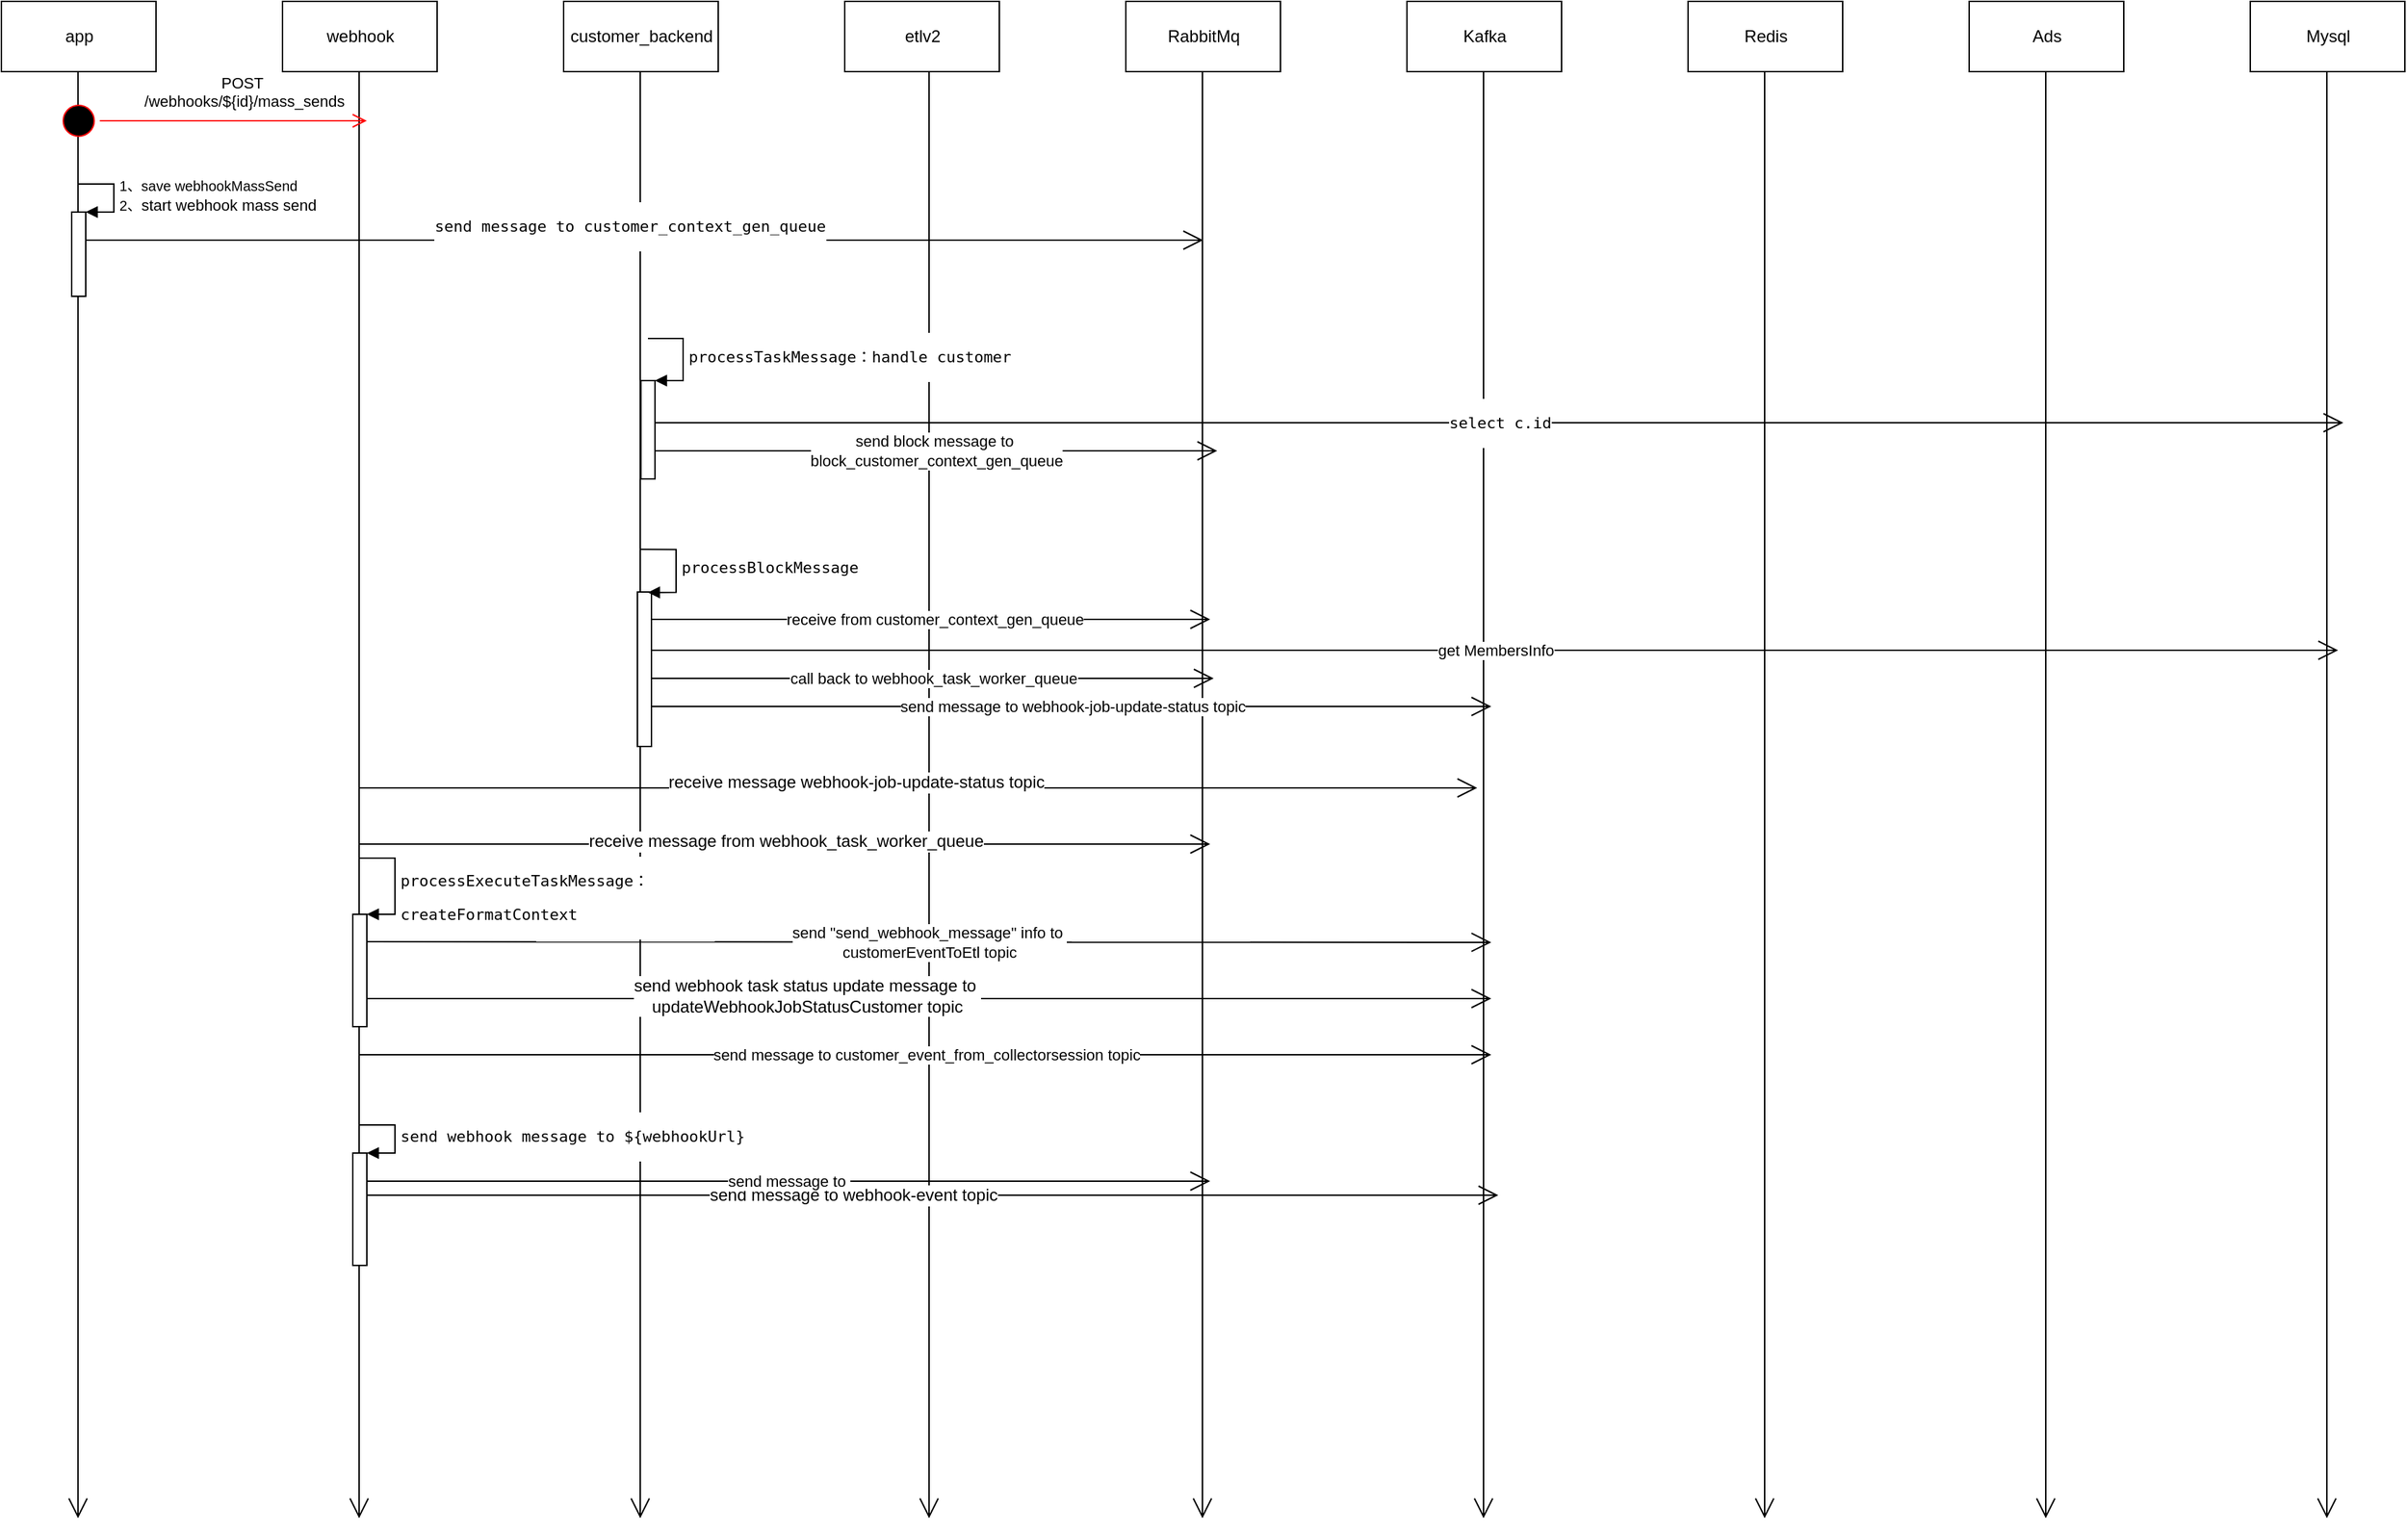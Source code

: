 <mxfile version="10.7.5" type="github"><diagram id="jZxpsx9qzinI9NwO2wgO" name="Page-1"><mxGraphModel dx="911" dy="482" grid="1" gridSize="10" guides="1" tooltips="1" connect="1" arrows="1" fold="1" page="1" pageScale="1" pageWidth="827" pageHeight="1169" math="0" shadow="0"><root><mxCell id="0"/><mxCell id="1" parent="0"/><mxCell id="Wi5r_eZwRhoQPLfoMXNc-2" value="app" style="html=1;" parent="1" vertex="1"><mxGeometry x="40" y="40" width="110" height="50" as="geometry"/></mxCell><mxCell id="Wi5r_eZwRhoQPLfoMXNc-12" value="" style="endArrow=open;endFill=1;endSize=12;html=1;" parent="1" edge="1"><mxGeometry width="160" relative="1" as="geometry"><mxPoint x="94.5" y="90" as="sourcePoint"/><mxPoint x="94.5" y="1120" as="targetPoint"/></mxGeometry></mxCell><mxCell id="Wi5r_eZwRhoQPLfoMXNc-14" value="webhook" style="html=1;" parent="1" vertex="1"><mxGeometry x="240" y="40" width="110" height="50" as="geometry"/></mxCell><mxCell id="Wi5r_eZwRhoQPLfoMXNc-15" value="" style="endArrow=open;endFill=1;endSize=12;html=1;" parent="1" edge="1"><mxGeometry width="160" relative="1" as="geometry"><mxPoint x="294.5" y="90" as="sourcePoint"/><mxPoint x="294.5" y="1120" as="targetPoint"/></mxGeometry></mxCell><mxCell id="Wi5r_eZwRhoQPLfoMXNc-16" value="customer_backend" style="html=1;" parent="1" vertex="1"><mxGeometry x="440" y="40" width="110" height="50" as="geometry"/></mxCell><mxCell id="Wi5r_eZwRhoQPLfoMXNc-17" value="" style="endArrow=open;endFill=1;endSize=12;html=1;" parent="1" edge="1"><mxGeometry width="160" relative="1" as="geometry"><mxPoint x="494.5" y="90" as="sourcePoint"/><mxPoint x="494.5" y="1120" as="targetPoint"/></mxGeometry></mxCell><mxCell id="Wi5r_eZwRhoQPLfoMXNc-18" value="Ads" style="html=1;" parent="1" vertex="1"><mxGeometry x="1440" y="40" width="110" height="50" as="geometry"/></mxCell><mxCell id="Wi5r_eZwRhoQPLfoMXNc-19" value="" style="endArrow=open;endFill=1;endSize=12;html=1;" parent="1" edge="1"><mxGeometry width="160" relative="1" as="geometry"><mxPoint x="1494.5" y="90" as="sourcePoint"/><mxPoint x="1494.5" y="1120" as="targetPoint"/></mxGeometry></mxCell><mxCell id="Wi5r_eZwRhoQPLfoMXNc-21" value="Redis" style="html=1;" parent="1" vertex="1"><mxGeometry x="1240" y="40" width="110" height="50" as="geometry"/></mxCell><mxCell id="Wi5r_eZwRhoQPLfoMXNc-22" value="" style="endArrow=open;endFill=1;endSize=12;html=1;" parent="1" edge="1"><mxGeometry width="160" relative="1" as="geometry"><mxPoint x="1294.5" y="90" as="sourcePoint"/><mxPoint x="1294.5" y="1120" as="targetPoint"/></mxGeometry></mxCell><mxCell id="Wi5r_eZwRhoQPLfoMXNc-29" value="Kafka" style="html=1;" parent="1" vertex="1"><mxGeometry x="1040" y="40" width="110" height="50" as="geometry"/></mxCell><mxCell id="Wi5r_eZwRhoQPLfoMXNc-30" value="" style="endArrow=open;endFill=1;endSize=12;html=1;" parent="1" edge="1"><mxGeometry width="160" relative="1" as="geometry"><mxPoint x="1094.5" y="90" as="sourcePoint"/><mxPoint x="1094.5" y="1120" as="targetPoint"/></mxGeometry></mxCell><mxCell id="Wi5r_eZwRhoQPLfoMXNc-31" value="RabbitMq" style="html=1;" parent="1" vertex="1"><mxGeometry x="840" y="40" width="110" height="50" as="geometry"/></mxCell><mxCell id="Wi5r_eZwRhoQPLfoMXNc-32" value="" style="endArrow=open;endFill=1;endSize=12;html=1;" parent="1" edge="1"><mxGeometry width="160" relative="1" as="geometry"><mxPoint x="894.5" y="90" as="sourcePoint"/><mxPoint x="894.5" y="1120" as="targetPoint"/></mxGeometry></mxCell><mxCell id="Wi5r_eZwRhoQPLfoMXNc-33" value="etlv2" style="html=1;" parent="1" vertex="1"><mxGeometry x="640" y="40" width="110" height="50" as="geometry"/></mxCell><mxCell id="Wi5r_eZwRhoQPLfoMXNc-34" value="" style="endArrow=open;endFill=1;endSize=12;html=1;" parent="1" edge="1"><mxGeometry width="160" relative="1" as="geometry"><mxPoint x="700" y="90" as="sourcePoint"/><mxPoint x="700" y="1120" as="targetPoint"/></mxGeometry></mxCell><mxCell id="ds5qbPQTbc52qQf0HR4W-1" value="" style="ellipse;html=1;shape=startState;fillColor=#000000;strokeColor=#ff0000;" vertex="1" parent="1"><mxGeometry x="80" y="110" width="30" height="30" as="geometry"/></mxCell><mxCell id="ds5qbPQTbc52qQf0HR4W-2" value="&lt;span&gt;POST&lt;br&gt;&amp;nbsp;/webhooks/${id}/mass_sends&lt;/span&gt;" style="edgeStyle=orthogonalEdgeStyle;html=1;verticalAlign=bottom;endArrow=open;endSize=8;strokeColor=#ff0000;" edge="1" source="ds5qbPQTbc52qQf0HR4W-1" parent="1"><mxGeometry x="0.067" y="5" relative="1" as="geometry"><mxPoint x="300" y="125" as="targetPoint"/><mxPoint as="offset"/></mxGeometry></mxCell><mxCell id="ds5qbPQTbc52qQf0HR4W-3" value="" style="html=1;points=[];perimeter=orthogonalPerimeter;" vertex="1" parent="1"><mxGeometry x="90" y="190" width="10" height="60" as="geometry"/></mxCell><mxCell id="ds5qbPQTbc52qQf0HR4W-4" value="&lt;font style=&quot;font-size: 10px&quot;&gt;1、save webhookMassSend&lt;br&gt;2、&lt;/font&gt;&lt;span&gt;start webhook mass send&lt;/span&gt;" style="edgeStyle=orthogonalEdgeStyle;html=1;align=left;spacingLeft=2;endArrow=block;rounded=0;entryX=1;entryY=0;" edge="1" target="ds5qbPQTbc52qQf0HR4W-3" parent="1"><mxGeometry relative="1" as="geometry"><mxPoint x="95" y="170" as="sourcePoint"/><Array as="points"><mxPoint x="120" y="170"/></Array></mxGeometry></mxCell><mxCell id="ds5qbPQTbc52qQf0HR4W-5" value="Mysql" style="html=1;" vertex="1" parent="1"><mxGeometry x="1640" y="40" width="110" height="50" as="geometry"/></mxCell><mxCell id="ds5qbPQTbc52qQf0HR4W-6" value="" style="endArrow=open;endFill=1;endSize=12;html=1;" edge="1" parent="1"><mxGeometry width="160" relative="1" as="geometry"><mxPoint x="1694.5" y="90" as="sourcePoint"/><mxPoint x="1694.5" y="1120" as="targetPoint"/></mxGeometry></mxCell><mxCell id="ds5qbPQTbc52qQf0HR4W-7" value="&lt;pre&gt;&lt;span&gt;send message to &lt;/span&gt;customer_context_gen_queue&lt;/pre&gt;" style="endArrow=open;endFill=1;endSize=12;html=1;" edge="1" parent="1"><mxGeometry x="-0.025" y="10" width="160" relative="1" as="geometry"><mxPoint x="100" y="210" as="sourcePoint"/><mxPoint x="895" y="210" as="targetPoint"/><mxPoint x="-1" as="offset"/></mxGeometry></mxCell><mxCell id="ds5qbPQTbc52qQf0HR4W-8" value="receive from&amp;nbsp;&lt;span&gt;customer_context_gen_queue&lt;/span&gt;" style="endArrow=open;endFill=1;endSize=12;html=1;" edge="1" parent="1"><mxGeometry x="0.012" width="160" relative="1" as="geometry"><mxPoint x="502.5" y="480" as="sourcePoint"/><mxPoint x="900" y="480" as="targetPoint"/><mxPoint as="offset"/></mxGeometry></mxCell><mxCell id="ds5qbPQTbc52qQf0HR4W-11" value="" style="html=1;points=[];perimeter=orthogonalPerimeter;" vertex="1" parent="1"><mxGeometry x="495" y="310" width="10" height="70" as="geometry"/></mxCell><mxCell id="ds5qbPQTbc52qQf0HR4W-12" value="&lt;pre&gt;&lt;span&gt;processTaskMessage：&lt;/span&gt;handle customer&lt;/pre&gt;" style="edgeStyle=orthogonalEdgeStyle;html=1;align=left;spacingLeft=2;endArrow=block;rounded=0;entryX=1;entryY=0;" edge="1" target="ds5qbPQTbc52qQf0HR4W-11" parent="1"><mxGeometry relative="1" as="geometry"><mxPoint x="500" y="280" as="sourcePoint"/><Array as="points"><mxPoint x="525" y="280"/></Array></mxGeometry></mxCell><mxCell id="ds5qbPQTbc52qQf0HR4W-13" value="send block message to&amp;nbsp;&lt;br&gt;&lt;span&gt;block_customer_context_gen_queue&lt;/span&gt;" style="endArrow=open;endFill=1;endSize=12;html=1;" edge="1" parent="1"><mxGeometry width="160" relative="1" as="geometry"><mxPoint x="505" y="360" as="sourcePoint"/><mxPoint x="905" y="360" as="targetPoint"/></mxGeometry></mxCell><mxCell id="ds5qbPQTbc52qQf0HR4W-14" value="&lt;pre&gt;&lt;span&gt;select c.id&lt;/span&gt;&lt;/pre&gt;" style="endArrow=open;endFill=1;endSize=12;html=1;" edge="1" parent="1"><mxGeometry width="160" relative="1" as="geometry"><mxPoint x="505" y="340" as="sourcePoint"/><mxPoint x="1706.212" y="340" as="targetPoint"/></mxGeometry></mxCell><mxCell id="ds5qbPQTbc52qQf0HR4W-22" value="" style="html=1;points=[];perimeter=orthogonalPerimeter;" vertex="1" parent="1"><mxGeometry x="492.5" y="460.5" width="10" height="110" as="geometry"/></mxCell><mxCell id="ds5qbPQTbc52qQf0HR4W-24" value="get&amp;nbsp;&lt;span&gt;MembersInfo&lt;/span&gt;" style="endArrow=open;endFill=1;endSize=12;html=1;" edge="1" parent="1"><mxGeometry width="160" relative="1" as="geometry"><mxPoint x="502.5" y="502" as="sourcePoint"/><mxPoint x="1702.5" y="502" as="targetPoint"/></mxGeometry></mxCell><mxCell id="ds5qbPQTbc52qQf0HR4W-25" value="call back to&amp;nbsp;&lt;span&gt;webhook_task_worker_queue&lt;/span&gt;&lt;br&gt;" style="endArrow=open;endFill=1;endSize=12;html=1;" edge="1" parent="1"><mxGeometry width="160" relative="1" as="geometry"><mxPoint x="502.5" y="522" as="sourcePoint"/><mxPoint x="902.5" y="522" as="targetPoint"/></mxGeometry></mxCell><mxCell id="ds5qbPQTbc52qQf0HR4W-28" value="send message to&amp;nbsp;&lt;span&gt;webhook-job-update-status topic&lt;/span&gt;" style="endArrow=open;endFill=1;endSize=12;html=1;" edge="1" parent="1"><mxGeometry width="160" relative="1" as="geometry"><mxPoint x="502.5" y="542" as="sourcePoint"/><mxPoint x="1100" y="542" as="targetPoint"/></mxGeometry></mxCell><mxCell id="ds5qbPQTbc52qQf0HR4W-34" value="&lt;pre&gt;&lt;pre&gt;processBlockMessage&lt;/pre&gt;&lt;/pre&gt;" style="edgeStyle=orthogonalEdgeStyle;html=1;align=left;spacingLeft=2;endArrow=block;rounded=0;entryX=1;entryY=0;" edge="1" parent="1"><mxGeometry relative="1" as="geometry"><mxPoint x="494.667" y="430.167" as="sourcePoint"/><Array as="points"><mxPoint x="520" y="430.5"/></Array><mxPoint x="500" y="460.833" as="targetPoint"/></mxGeometry></mxCell><mxCell id="ds5qbPQTbc52qQf0HR4W-35" value="" style="endArrow=open;endFill=1;endSize=12;html=1;" edge="1" parent="1"><mxGeometry width="160" relative="1" as="geometry"><mxPoint x="295" y="640" as="sourcePoint"/><mxPoint x="900" y="640" as="targetPoint"/></mxGeometry></mxCell><mxCell id="ds5qbPQTbc52qQf0HR4W-36" value="receive message from&amp;nbsp;&lt;span&gt;webhook_task_worker_queue&lt;/span&gt;" style="text;html=1;resizable=0;points=[];align=center;verticalAlign=middle;labelBackgroundColor=#ffffff;" vertex="1" connectable="0" parent="ds5qbPQTbc52qQf0HR4W-35"><mxGeometry x="0.002" y="2" relative="1" as="geometry"><mxPoint as="offset"/></mxGeometry></mxCell><mxCell id="ds5qbPQTbc52qQf0HR4W-45" value="send message to&amp;nbsp;&lt;span&gt;customer_event_from_collectorsession topic&lt;/span&gt;&lt;br&gt;" style="endArrow=open;endFill=1;endSize=12;html=1;" edge="1" parent="1"><mxGeometry width="160" relative="1" as="geometry"><mxPoint x="295" y="790" as="sourcePoint"/><mxPoint x="1100" y="790" as="targetPoint"/></mxGeometry></mxCell><mxCell id="ds5qbPQTbc52qQf0HR4W-46" value="" style="endArrow=open;endFill=1;endSize=12;html=1;" edge="1" parent="1"><mxGeometry width="160" relative="1" as="geometry"><mxPoint x="300" y="890" as="sourcePoint"/><mxPoint x="1105" y="890" as="targetPoint"/></mxGeometry></mxCell><mxCell id="ds5qbPQTbc52qQf0HR4W-48" value="send message to&amp;nbsp;&lt;span&gt;webhook-event topic&lt;/span&gt;&lt;br&gt;" style="text;html=1;resizable=0;points=[];align=center;verticalAlign=middle;labelBackgroundColor=#ffffff;direction=south;" vertex="1" connectable="0" parent="ds5qbPQTbc52qQf0HR4W-46"><mxGeometry x="-0.144" relative="1" as="geometry"><mxPoint x="1" as="offset"/></mxGeometry></mxCell><mxCell id="ds5qbPQTbc52qQf0HR4W-47" value="" style="endArrow=open;endFill=1;endSize=12;html=1;" edge="1" parent="1"><mxGeometry width="160" relative="1" as="geometry"><mxPoint x="295" y="600" as="sourcePoint"/><mxPoint x="1090" y="600" as="targetPoint"/></mxGeometry></mxCell><mxCell id="ds5qbPQTbc52qQf0HR4W-49" value="&lt;span&gt;receive message webhook-job-update-status topic&lt;/span&gt;" style="text;html=1;resizable=0;points=[];align=center;verticalAlign=middle;labelBackgroundColor=#ffffff;" vertex="1" connectable="0" parent="ds5qbPQTbc52qQf0HR4W-47"><mxGeometry x="-0.114" y="4" relative="1" as="geometry"><mxPoint x="1" as="offset"/></mxGeometry></mxCell><mxCell id="ds5qbPQTbc52qQf0HR4W-50" value="" style="html=1;points=[];perimeter=orthogonalPerimeter;" vertex="1" parent="1"><mxGeometry x="290" y="860" width="10" height="80" as="geometry"/></mxCell><mxCell id="ds5qbPQTbc52qQf0HR4W-51" value="&lt;pre&gt;&lt;span&gt;send webhook message to &lt;/span&gt;${webhookUrl}&lt;/pre&gt;" style="edgeStyle=orthogonalEdgeStyle;html=1;align=left;spacingLeft=2;endArrow=block;rounded=0;entryX=1;entryY=0;" edge="1" target="ds5qbPQTbc52qQf0HR4W-50" parent="1"><mxGeometry relative="1" as="geometry"><mxPoint x="295" y="840" as="sourcePoint"/><Array as="points"><mxPoint x="320" y="840"/></Array></mxGeometry></mxCell><mxCell id="ds5qbPQTbc52qQf0HR4W-52" value="send message to&amp;nbsp;" style="endArrow=open;endFill=1;endSize=12;html=1;" edge="1" parent="1"><mxGeometry width="160" relative="1" as="geometry"><mxPoint x="300" y="880" as="sourcePoint"/><mxPoint x="900" y="880" as="targetPoint"/></mxGeometry></mxCell><mxCell id="ds5qbPQTbc52qQf0HR4W-57" value="" style="html=1;points=[];perimeter=orthogonalPerimeter;" vertex="1" parent="1"><mxGeometry x="290" y="690" width="10" height="80" as="geometry"/></mxCell><mxCell id="ds5qbPQTbc52qQf0HR4W-58" value="&lt;pre&gt;processExecuteTaskMessage：&lt;/pre&gt;&lt;pre&gt;createFormatContext&lt;/pre&gt;" style="edgeStyle=orthogonalEdgeStyle;html=1;align=left;spacingLeft=2;endArrow=block;rounded=0;entryX=1;entryY=0;" edge="1" target="ds5qbPQTbc52qQf0HR4W-57" parent="1"><mxGeometry x="0.238" relative="1" as="geometry"><mxPoint x="295" y="650" as="sourcePoint"/><Array as="points"><mxPoint x="295" y="650"/><mxPoint x="320" y="650"/><mxPoint x="320" y="690"/></Array><mxPoint as="offset"/></mxGeometry></mxCell><mxCell id="ds5qbPQTbc52qQf0HR4W-59" value="send &quot;&lt;span&gt;send_webhook_message&lt;/span&gt;&quot; info to&amp;nbsp;&lt;br&gt;customerEventToEtl topic&lt;br&gt;" style="endArrow=open;endFill=1;endSize=12;html=1;" edge="1" parent="1"><mxGeometry width="160" relative="1" as="geometry"><mxPoint x="300" y="709.5" as="sourcePoint"/><mxPoint x="1100" y="710" as="targetPoint"/></mxGeometry></mxCell><mxCell id="ds5qbPQTbc52qQf0HR4W-60" value="" style="endArrow=open;endFill=1;endSize=12;html=1;" edge="1" parent="1"><mxGeometry width="160" relative="1" as="geometry"><mxPoint x="300" y="750" as="sourcePoint"/><mxPoint x="1100" y="750" as="targetPoint"/></mxGeometry></mxCell><mxCell id="ds5qbPQTbc52qQf0HR4W-61" value="send&amp;nbsp;&lt;span&gt;webhook task status update message to&amp;nbsp;&lt;br&gt;&lt;/span&gt;updateWebhookJobStatusCustomer topic&lt;span&gt;&lt;br&gt;&lt;/span&gt;" style="text;html=1;resizable=0;points=[];align=center;verticalAlign=middle;labelBackgroundColor=#ffffff;" vertex="1" connectable="0" parent="ds5qbPQTbc52qQf0HR4W-60"><mxGeometry x="-0.217" y="2" relative="1" as="geometry"><mxPoint as="offset"/></mxGeometry></mxCell></root></mxGraphModel></diagram></mxfile>